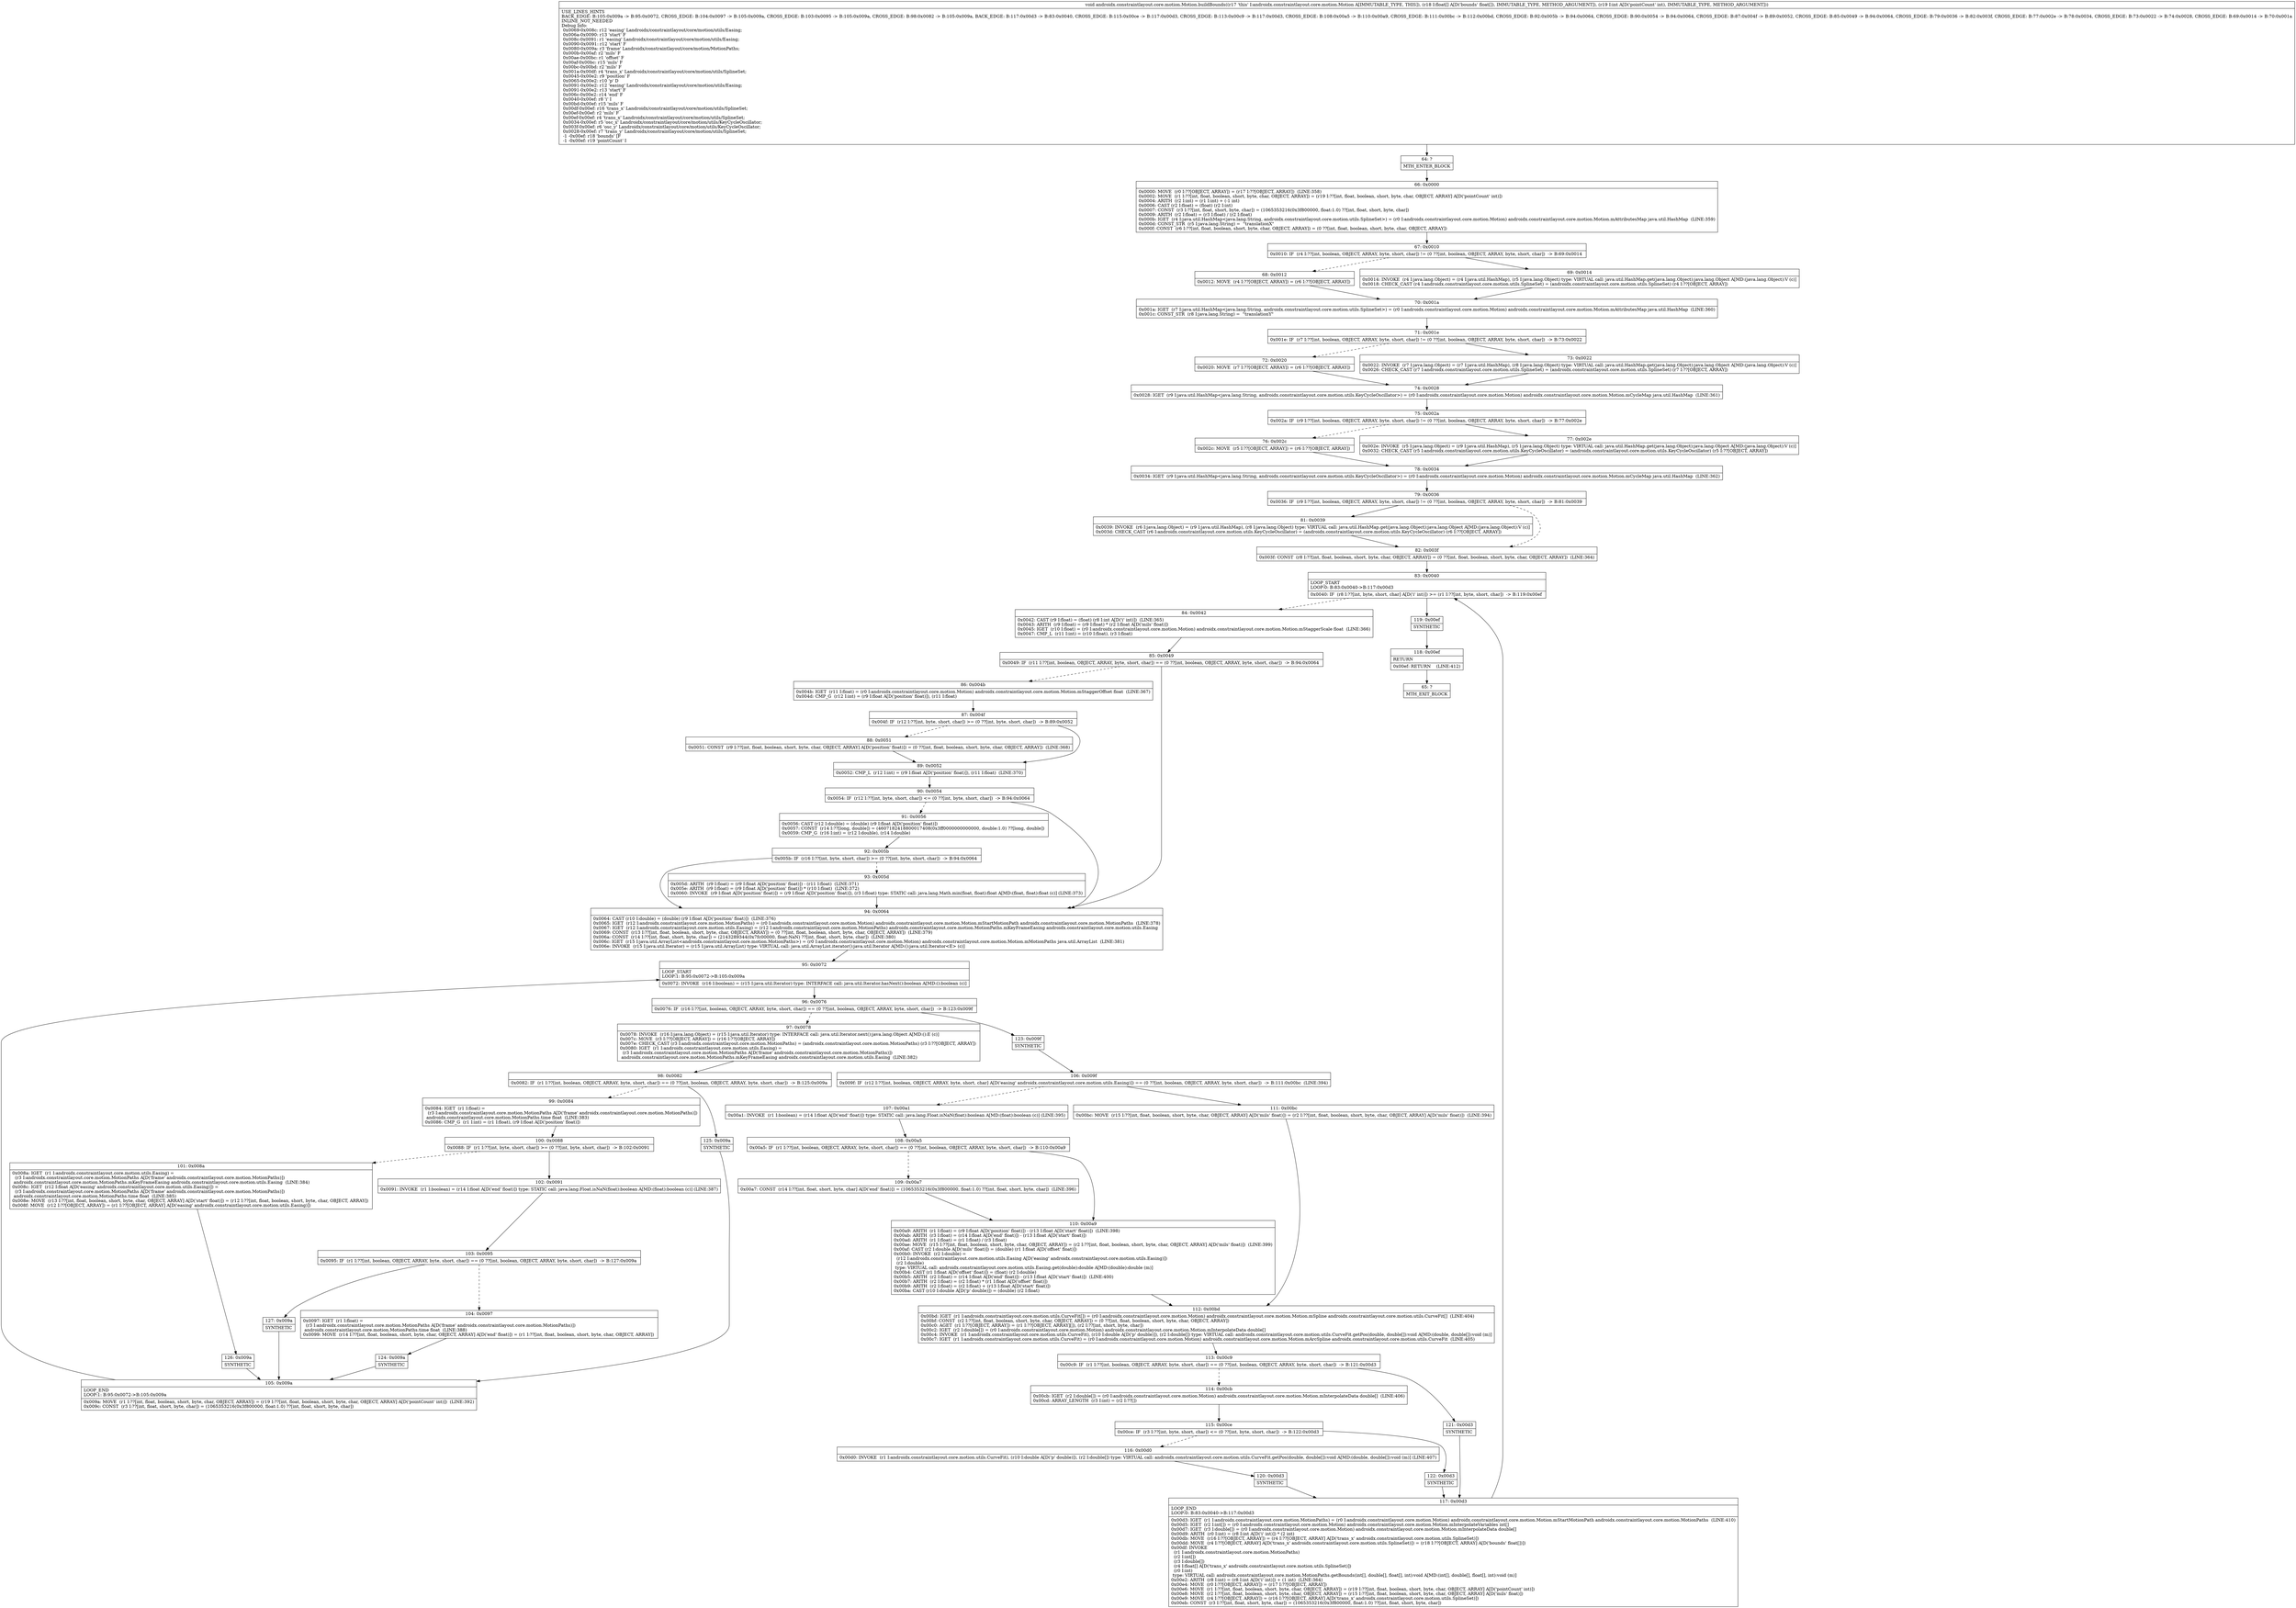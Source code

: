 digraph "CFG forandroidx.constraintlayout.core.motion.Motion.buildBounds([FI)V" {
Node_64 [shape=record,label="{64\:\ ?|MTH_ENTER_BLOCK\l}"];
Node_66 [shape=record,label="{66\:\ 0x0000|0x0000: MOVE  (r0 I:??[OBJECT, ARRAY]) = (r17 I:??[OBJECT, ARRAY])  (LINE:358)\l0x0002: MOVE  (r1 I:??[int, float, boolean, short, byte, char, OBJECT, ARRAY]) = (r19 I:??[int, float, boolean, short, byte, char, OBJECT, ARRAY] A[D('pointCount' int)]) \l0x0004: ARITH  (r2 I:int) = (r1 I:int) + (\-1 int) \l0x0006: CAST (r2 I:float) = (float) (r2 I:int) \l0x0007: CONST  (r3 I:??[int, float, short, byte, char]) = (1065353216(0x3f800000, float:1.0) ??[int, float, short, byte, char]) \l0x0009: ARITH  (r2 I:float) = (r3 I:float) \/ (r2 I:float) \l0x000b: IGET  (r4 I:java.util.HashMap\<java.lang.String, androidx.constraintlayout.core.motion.utils.SplineSet\>) = (r0 I:androidx.constraintlayout.core.motion.Motion) androidx.constraintlayout.core.motion.Motion.mAttributesMap java.util.HashMap  (LINE:359)\l0x000d: CONST_STR  (r5 I:java.lang.String) =  \"translationX\" \l0x000f: CONST  (r6 I:??[int, float, boolean, short, byte, char, OBJECT, ARRAY]) = (0 ??[int, float, boolean, short, byte, char, OBJECT, ARRAY]) \l}"];
Node_67 [shape=record,label="{67\:\ 0x0010|0x0010: IF  (r4 I:??[int, boolean, OBJECT, ARRAY, byte, short, char]) != (0 ??[int, boolean, OBJECT, ARRAY, byte, short, char])  \-\> B:69:0x0014 \l}"];
Node_68 [shape=record,label="{68\:\ 0x0012|0x0012: MOVE  (r4 I:??[OBJECT, ARRAY]) = (r6 I:??[OBJECT, ARRAY]) \l}"];
Node_70 [shape=record,label="{70\:\ 0x001a|0x001a: IGET  (r7 I:java.util.HashMap\<java.lang.String, androidx.constraintlayout.core.motion.utils.SplineSet\>) = (r0 I:androidx.constraintlayout.core.motion.Motion) androidx.constraintlayout.core.motion.Motion.mAttributesMap java.util.HashMap  (LINE:360)\l0x001c: CONST_STR  (r8 I:java.lang.String) =  \"translationY\" \l}"];
Node_71 [shape=record,label="{71\:\ 0x001e|0x001e: IF  (r7 I:??[int, boolean, OBJECT, ARRAY, byte, short, char]) != (0 ??[int, boolean, OBJECT, ARRAY, byte, short, char])  \-\> B:73:0x0022 \l}"];
Node_72 [shape=record,label="{72\:\ 0x0020|0x0020: MOVE  (r7 I:??[OBJECT, ARRAY]) = (r6 I:??[OBJECT, ARRAY]) \l}"];
Node_74 [shape=record,label="{74\:\ 0x0028|0x0028: IGET  (r9 I:java.util.HashMap\<java.lang.String, androidx.constraintlayout.core.motion.utils.KeyCycleOscillator\>) = (r0 I:androidx.constraintlayout.core.motion.Motion) androidx.constraintlayout.core.motion.Motion.mCycleMap java.util.HashMap  (LINE:361)\l}"];
Node_75 [shape=record,label="{75\:\ 0x002a|0x002a: IF  (r9 I:??[int, boolean, OBJECT, ARRAY, byte, short, char]) != (0 ??[int, boolean, OBJECT, ARRAY, byte, short, char])  \-\> B:77:0x002e \l}"];
Node_76 [shape=record,label="{76\:\ 0x002c|0x002c: MOVE  (r5 I:??[OBJECT, ARRAY]) = (r6 I:??[OBJECT, ARRAY]) \l}"];
Node_78 [shape=record,label="{78\:\ 0x0034|0x0034: IGET  (r9 I:java.util.HashMap\<java.lang.String, androidx.constraintlayout.core.motion.utils.KeyCycleOscillator\>) = (r0 I:androidx.constraintlayout.core.motion.Motion) androidx.constraintlayout.core.motion.Motion.mCycleMap java.util.HashMap  (LINE:362)\l}"];
Node_79 [shape=record,label="{79\:\ 0x0036|0x0036: IF  (r9 I:??[int, boolean, OBJECT, ARRAY, byte, short, char]) != (0 ??[int, boolean, OBJECT, ARRAY, byte, short, char])  \-\> B:81:0x0039 \l}"];
Node_81 [shape=record,label="{81\:\ 0x0039|0x0039: INVOKE  (r6 I:java.lang.Object) = (r9 I:java.util.HashMap), (r8 I:java.lang.Object) type: VIRTUAL call: java.util.HashMap.get(java.lang.Object):java.lang.Object A[MD:(java.lang.Object):V (c)]\l0x003d: CHECK_CAST (r6 I:androidx.constraintlayout.core.motion.utils.KeyCycleOscillator) = (androidx.constraintlayout.core.motion.utils.KeyCycleOscillator) (r6 I:??[OBJECT, ARRAY]) \l}"];
Node_82 [shape=record,label="{82\:\ 0x003f|0x003f: CONST  (r8 I:??[int, float, boolean, short, byte, char, OBJECT, ARRAY]) = (0 ??[int, float, boolean, short, byte, char, OBJECT, ARRAY])  (LINE:364)\l}"];
Node_83 [shape=record,label="{83\:\ 0x0040|LOOP_START\lLOOP:0: B:83:0x0040\-\>B:117:0x00d3\l|0x0040: IF  (r8 I:??[int, byte, short, char] A[D('i' int)]) \>= (r1 I:??[int, byte, short, char])  \-\> B:119:0x00ef \l}"];
Node_84 [shape=record,label="{84\:\ 0x0042|0x0042: CAST (r9 I:float) = (float) (r8 I:int A[D('i' int)])  (LINE:365)\l0x0043: ARITH  (r9 I:float) = (r9 I:float) * (r2 I:float A[D('mils' float)]) \l0x0045: IGET  (r10 I:float) = (r0 I:androidx.constraintlayout.core.motion.Motion) androidx.constraintlayout.core.motion.Motion.mStaggerScale float  (LINE:366)\l0x0047: CMP_L  (r11 I:int) = (r10 I:float), (r3 I:float) \l}"];
Node_85 [shape=record,label="{85\:\ 0x0049|0x0049: IF  (r11 I:??[int, boolean, OBJECT, ARRAY, byte, short, char]) == (0 ??[int, boolean, OBJECT, ARRAY, byte, short, char])  \-\> B:94:0x0064 \l}"];
Node_86 [shape=record,label="{86\:\ 0x004b|0x004b: IGET  (r11 I:float) = (r0 I:androidx.constraintlayout.core.motion.Motion) androidx.constraintlayout.core.motion.Motion.mStaggerOffset float  (LINE:367)\l0x004d: CMP_G  (r12 I:int) = (r9 I:float A[D('position' float)]), (r11 I:float) \l}"];
Node_87 [shape=record,label="{87\:\ 0x004f|0x004f: IF  (r12 I:??[int, byte, short, char]) \>= (0 ??[int, byte, short, char])  \-\> B:89:0x0052 \l}"];
Node_88 [shape=record,label="{88\:\ 0x0051|0x0051: CONST  (r9 I:??[int, float, boolean, short, byte, char, OBJECT, ARRAY] A[D('position' float)]) = (0 ??[int, float, boolean, short, byte, char, OBJECT, ARRAY])  (LINE:368)\l}"];
Node_89 [shape=record,label="{89\:\ 0x0052|0x0052: CMP_L  (r12 I:int) = (r9 I:float A[D('position' float)]), (r11 I:float)  (LINE:370)\l}"];
Node_90 [shape=record,label="{90\:\ 0x0054|0x0054: IF  (r12 I:??[int, byte, short, char]) \<= (0 ??[int, byte, short, char])  \-\> B:94:0x0064 \l}"];
Node_91 [shape=record,label="{91\:\ 0x0056|0x0056: CAST (r12 I:double) = (double) (r9 I:float A[D('position' float)]) \l0x0057: CONST  (r14 I:??[long, double]) = (4607182418800017408(0x3ff0000000000000, double:1.0) ??[long, double]) \l0x0059: CMP_G  (r16 I:int) = (r12 I:double), (r14 I:double) \l}"];
Node_92 [shape=record,label="{92\:\ 0x005b|0x005b: IF  (r16 I:??[int, byte, short, char]) \>= (0 ??[int, byte, short, char])  \-\> B:94:0x0064 \l}"];
Node_93 [shape=record,label="{93\:\ 0x005d|0x005d: ARITH  (r9 I:float) = (r9 I:float A[D('position' float)]) \- (r11 I:float)  (LINE:371)\l0x005e: ARITH  (r9 I:float) = (r9 I:float A[D('position' float)]) * (r10 I:float)  (LINE:372)\l0x0060: INVOKE  (r9 I:float A[D('position' float)]) = (r9 I:float A[D('position' float)]), (r3 I:float) type: STATIC call: java.lang.Math.min(float, float):float A[MD:(float, float):float (c)] (LINE:373)\l}"];
Node_94 [shape=record,label="{94\:\ 0x0064|0x0064: CAST (r10 I:double) = (double) (r9 I:float A[D('position' float)])  (LINE:376)\l0x0065: IGET  (r12 I:androidx.constraintlayout.core.motion.MotionPaths) = (r0 I:androidx.constraintlayout.core.motion.Motion) androidx.constraintlayout.core.motion.Motion.mStartMotionPath androidx.constraintlayout.core.motion.MotionPaths  (LINE:378)\l0x0067: IGET  (r12 I:androidx.constraintlayout.core.motion.utils.Easing) = (r12 I:androidx.constraintlayout.core.motion.MotionPaths) androidx.constraintlayout.core.motion.MotionPaths.mKeyFrameEasing androidx.constraintlayout.core.motion.utils.Easing \l0x0069: CONST  (r13 I:??[int, float, boolean, short, byte, char, OBJECT, ARRAY]) = (0 ??[int, float, boolean, short, byte, char, OBJECT, ARRAY])  (LINE:379)\l0x006a: CONST  (r14 I:??[int, float, short, byte, char]) = (2143289344(0x7fc00000, float:NaN) ??[int, float, short, byte, char])  (LINE:380)\l0x006c: IGET  (r15 I:java.util.ArrayList\<androidx.constraintlayout.core.motion.MotionPaths\>) = (r0 I:androidx.constraintlayout.core.motion.Motion) androidx.constraintlayout.core.motion.Motion.mMotionPaths java.util.ArrayList  (LINE:381)\l0x006e: INVOKE  (r15 I:java.util.Iterator) = (r15 I:java.util.ArrayList) type: VIRTUAL call: java.util.ArrayList.iterator():java.util.Iterator A[MD:():java.util.Iterator\<E\> (c)]\l}"];
Node_95 [shape=record,label="{95\:\ 0x0072|LOOP_START\lLOOP:1: B:95:0x0072\-\>B:105:0x009a\l|0x0072: INVOKE  (r16 I:boolean) = (r15 I:java.util.Iterator) type: INTERFACE call: java.util.Iterator.hasNext():boolean A[MD:():boolean (c)]\l}"];
Node_96 [shape=record,label="{96\:\ 0x0076|0x0076: IF  (r16 I:??[int, boolean, OBJECT, ARRAY, byte, short, char]) == (0 ??[int, boolean, OBJECT, ARRAY, byte, short, char])  \-\> B:123:0x009f \l}"];
Node_97 [shape=record,label="{97\:\ 0x0078|0x0078: INVOKE  (r16 I:java.lang.Object) = (r15 I:java.util.Iterator) type: INTERFACE call: java.util.Iterator.next():java.lang.Object A[MD:():E (c)]\l0x007c: MOVE  (r3 I:??[OBJECT, ARRAY]) = (r16 I:??[OBJECT, ARRAY]) \l0x007e: CHECK_CAST (r3 I:androidx.constraintlayout.core.motion.MotionPaths) = (androidx.constraintlayout.core.motion.MotionPaths) (r3 I:??[OBJECT, ARRAY]) \l0x0080: IGET  (r1 I:androidx.constraintlayout.core.motion.utils.Easing) = \l  (r3 I:androidx.constraintlayout.core.motion.MotionPaths A[D('frame' androidx.constraintlayout.core.motion.MotionPaths)])\l androidx.constraintlayout.core.motion.MotionPaths.mKeyFrameEasing androidx.constraintlayout.core.motion.utils.Easing  (LINE:382)\l}"];
Node_98 [shape=record,label="{98\:\ 0x0082|0x0082: IF  (r1 I:??[int, boolean, OBJECT, ARRAY, byte, short, char]) == (0 ??[int, boolean, OBJECT, ARRAY, byte, short, char])  \-\> B:125:0x009a \l}"];
Node_99 [shape=record,label="{99\:\ 0x0084|0x0084: IGET  (r1 I:float) = \l  (r3 I:androidx.constraintlayout.core.motion.MotionPaths A[D('frame' androidx.constraintlayout.core.motion.MotionPaths)])\l androidx.constraintlayout.core.motion.MotionPaths.time float  (LINE:383)\l0x0086: CMP_G  (r1 I:int) = (r1 I:float), (r9 I:float A[D('position' float)]) \l}"];
Node_100 [shape=record,label="{100\:\ 0x0088|0x0088: IF  (r1 I:??[int, byte, short, char]) \>= (0 ??[int, byte, short, char])  \-\> B:102:0x0091 \l}"];
Node_101 [shape=record,label="{101\:\ 0x008a|0x008a: IGET  (r1 I:androidx.constraintlayout.core.motion.utils.Easing) = \l  (r3 I:androidx.constraintlayout.core.motion.MotionPaths A[D('frame' androidx.constraintlayout.core.motion.MotionPaths)])\l androidx.constraintlayout.core.motion.MotionPaths.mKeyFrameEasing androidx.constraintlayout.core.motion.utils.Easing  (LINE:384)\l0x008c: IGET  (r12 I:float A[D('easing' androidx.constraintlayout.core.motion.utils.Easing)]) = \l  (r3 I:androidx.constraintlayout.core.motion.MotionPaths A[D('frame' androidx.constraintlayout.core.motion.MotionPaths)])\l androidx.constraintlayout.core.motion.MotionPaths.time float  (LINE:385)\l0x008e: MOVE  (r13 I:??[int, float, boolean, short, byte, char, OBJECT, ARRAY] A[D('start' float)]) = (r12 I:??[int, float, boolean, short, byte, char, OBJECT, ARRAY]) \l0x008f: MOVE  (r12 I:??[OBJECT, ARRAY]) = (r1 I:??[OBJECT, ARRAY] A[D('easing' androidx.constraintlayout.core.motion.utils.Easing)]) \l}"];
Node_126 [shape=record,label="{126\:\ 0x009a|SYNTHETIC\l}"];
Node_105 [shape=record,label="{105\:\ 0x009a|LOOP_END\lLOOP:1: B:95:0x0072\-\>B:105:0x009a\l|0x009a: MOVE  (r1 I:??[int, float, boolean, short, byte, char, OBJECT, ARRAY]) = (r19 I:??[int, float, boolean, short, byte, char, OBJECT, ARRAY] A[D('pointCount' int)])  (LINE:392)\l0x009c: CONST  (r3 I:??[int, float, short, byte, char]) = (1065353216(0x3f800000, float:1.0) ??[int, float, short, byte, char]) \l}"];
Node_102 [shape=record,label="{102\:\ 0x0091|0x0091: INVOKE  (r1 I:boolean) = (r14 I:float A[D('end' float)]) type: STATIC call: java.lang.Float.isNaN(float):boolean A[MD:(float):boolean (c)] (LINE:387)\l}"];
Node_103 [shape=record,label="{103\:\ 0x0095|0x0095: IF  (r1 I:??[int, boolean, OBJECT, ARRAY, byte, short, char]) == (0 ??[int, boolean, OBJECT, ARRAY, byte, short, char])  \-\> B:127:0x009a \l}"];
Node_104 [shape=record,label="{104\:\ 0x0097|0x0097: IGET  (r1 I:float) = \l  (r3 I:androidx.constraintlayout.core.motion.MotionPaths A[D('frame' androidx.constraintlayout.core.motion.MotionPaths)])\l androidx.constraintlayout.core.motion.MotionPaths.time float  (LINE:388)\l0x0099: MOVE  (r14 I:??[int, float, boolean, short, byte, char, OBJECT, ARRAY] A[D('end' float)]) = (r1 I:??[int, float, boolean, short, byte, char, OBJECT, ARRAY]) \l}"];
Node_124 [shape=record,label="{124\:\ 0x009a|SYNTHETIC\l}"];
Node_127 [shape=record,label="{127\:\ 0x009a|SYNTHETIC\l}"];
Node_125 [shape=record,label="{125\:\ 0x009a|SYNTHETIC\l}"];
Node_123 [shape=record,label="{123\:\ 0x009f|SYNTHETIC\l}"];
Node_106 [shape=record,label="{106\:\ 0x009f|0x009f: IF  (r12 I:??[int, boolean, OBJECT, ARRAY, byte, short, char] A[D('easing' androidx.constraintlayout.core.motion.utils.Easing)]) == (0 ??[int, boolean, OBJECT, ARRAY, byte, short, char])  \-\> B:111:0x00bc  (LINE:394)\l}"];
Node_107 [shape=record,label="{107\:\ 0x00a1|0x00a1: INVOKE  (r1 I:boolean) = (r14 I:float A[D('end' float)]) type: STATIC call: java.lang.Float.isNaN(float):boolean A[MD:(float):boolean (c)] (LINE:395)\l}"];
Node_108 [shape=record,label="{108\:\ 0x00a5|0x00a5: IF  (r1 I:??[int, boolean, OBJECT, ARRAY, byte, short, char]) == (0 ??[int, boolean, OBJECT, ARRAY, byte, short, char])  \-\> B:110:0x00a9 \l}"];
Node_109 [shape=record,label="{109\:\ 0x00a7|0x00a7: CONST  (r14 I:??[int, float, short, byte, char] A[D('end' float)]) = (1065353216(0x3f800000, float:1.0) ??[int, float, short, byte, char])  (LINE:396)\l}"];
Node_110 [shape=record,label="{110\:\ 0x00a9|0x00a9: ARITH  (r1 I:float) = (r9 I:float A[D('position' float)]) \- (r13 I:float A[D('start' float)])  (LINE:398)\l0x00ab: ARITH  (r3 I:float) = (r14 I:float A[D('end' float)]) \- (r13 I:float A[D('start' float)]) \l0x00ad: ARITH  (r1 I:float) = (r1 I:float) \/ (r3 I:float) \l0x00ae: MOVE  (r15 I:??[int, float, boolean, short, byte, char, OBJECT, ARRAY]) = (r2 I:??[int, float, boolean, short, byte, char, OBJECT, ARRAY] A[D('mils' float)])  (LINE:399)\l0x00af: CAST (r2 I:double A[D('mils' float)]) = (double) (r1 I:float A[D('offset' float)]) \l0x00b0: INVOKE  (r2 I:double) = \l  (r12 I:androidx.constraintlayout.core.motion.utils.Easing A[D('easing' androidx.constraintlayout.core.motion.utils.Easing)])\l  (r2 I:double)\l type: VIRTUAL call: androidx.constraintlayout.core.motion.utils.Easing.get(double):double A[MD:(double):double (m)]\l0x00b4: CAST (r1 I:float A[D('offset' float)]) = (float) (r2 I:double) \l0x00b5: ARITH  (r2 I:float) = (r14 I:float A[D('end' float)]) \- (r13 I:float A[D('start' float)])  (LINE:400)\l0x00b7: ARITH  (r2 I:float) = (r2 I:float) * (r1 I:float A[D('offset' float)]) \l0x00b9: ARITH  (r2 I:float) = (r2 I:float) + (r13 I:float A[D('start' float)]) \l0x00ba: CAST (r10 I:double A[D('p' double)]) = (double) (r2 I:float) \l}"];
Node_112 [shape=record,label="{112\:\ 0x00bd|0x00bd: IGET  (r1 I:androidx.constraintlayout.core.motion.utils.CurveFit[]) = (r0 I:androidx.constraintlayout.core.motion.Motion) androidx.constraintlayout.core.motion.Motion.mSpline androidx.constraintlayout.core.motion.utils.CurveFit[]  (LINE:404)\l0x00bf: CONST  (r2 I:??[int, float, boolean, short, byte, char, OBJECT, ARRAY]) = (0 ??[int, float, boolean, short, byte, char, OBJECT, ARRAY]) \l0x00c0: AGET  (r1 I:??[OBJECT, ARRAY]) = (r1 I:??[OBJECT, ARRAY][]), (r2 I:??[int, short, byte, char]) \l0x00c2: IGET  (r2 I:double[]) = (r0 I:androidx.constraintlayout.core.motion.Motion) androidx.constraintlayout.core.motion.Motion.mInterpolateData double[] \l0x00c4: INVOKE  (r1 I:androidx.constraintlayout.core.motion.utils.CurveFit), (r10 I:double A[D('p' double)]), (r2 I:double[]) type: VIRTUAL call: androidx.constraintlayout.core.motion.utils.CurveFit.getPos(double, double[]):void A[MD:(double, double[]):void (m)]\l0x00c7: IGET  (r1 I:androidx.constraintlayout.core.motion.utils.CurveFit) = (r0 I:androidx.constraintlayout.core.motion.Motion) androidx.constraintlayout.core.motion.Motion.mArcSpline androidx.constraintlayout.core.motion.utils.CurveFit  (LINE:405)\l}"];
Node_113 [shape=record,label="{113\:\ 0x00c9|0x00c9: IF  (r1 I:??[int, boolean, OBJECT, ARRAY, byte, short, char]) == (0 ??[int, boolean, OBJECT, ARRAY, byte, short, char])  \-\> B:121:0x00d3 \l}"];
Node_114 [shape=record,label="{114\:\ 0x00cb|0x00cb: IGET  (r2 I:double[]) = (r0 I:androidx.constraintlayout.core.motion.Motion) androidx.constraintlayout.core.motion.Motion.mInterpolateData double[]  (LINE:406)\l0x00cd: ARRAY_LENGTH  (r3 I:int) = (r2 I:??[]) \l}"];
Node_115 [shape=record,label="{115\:\ 0x00ce|0x00ce: IF  (r3 I:??[int, byte, short, char]) \<= (0 ??[int, byte, short, char])  \-\> B:122:0x00d3 \l}"];
Node_116 [shape=record,label="{116\:\ 0x00d0|0x00d0: INVOKE  (r1 I:androidx.constraintlayout.core.motion.utils.CurveFit), (r10 I:double A[D('p' double)]), (r2 I:double[]) type: VIRTUAL call: androidx.constraintlayout.core.motion.utils.CurveFit.getPos(double, double[]):void A[MD:(double, double[]):void (m)] (LINE:407)\l}"];
Node_120 [shape=record,label="{120\:\ 0x00d3|SYNTHETIC\l}"];
Node_117 [shape=record,label="{117\:\ 0x00d3|LOOP_END\lLOOP:0: B:83:0x0040\-\>B:117:0x00d3\l|0x00d3: IGET  (r1 I:androidx.constraintlayout.core.motion.MotionPaths) = (r0 I:androidx.constraintlayout.core.motion.Motion) androidx.constraintlayout.core.motion.Motion.mStartMotionPath androidx.constraintlayout.core.motion.MotionPaths  (LINE:410)\l0x00d5: IGET  (r2 I:int[]) = (r0 I:androidx.constraintlayout.core.motion.Motion) androidx.constraintlayout.core.motion.Motion.mInterpolateVariables int[] \l0x00d7: IGET  (r3 I:double[]) = (r0 I:androidx.constraintlayout.core.motion.Motion) androidx.constraintlayout.core.motion.Motion.mInterpolateData double[] \l0x00d9: ARITH  (r0 I:int) = (r8 I:int A[D('i' int)]) * (2 int) \l0x00db: MOVE  (r16 I:??[OBJECT, ARRAY]) = (r4 I:??[OBJECT, ARRAY] A[D('trans_x' androidx.constraintlayout.core.motion.utils.SplineSet)]) \l0x00dd: MOVE  (r4 I:??[OBJECT, ARRAY] A[D('trans_x' androidx.constraintlayout.core.motion.utils.SplineSet)]) = (r18 I:??[OBJECT, ARRAY] A[D('bounds' float[])]) \l0x00df: INVOKE  \l  (r1 I:androidx.constraintlayout.core.motion.MotionPaths)\l  (r2 I:int[])\l  (r3 I:double[])\l  (r4 I:float[] A[D('trans_x' androidx.constraintlayout.core.motion.utils.SplineSet)])\l  (r0 I:int)\l type: VIRTUAL call: androidx.constraintlayout.core.motion.MotionPaths.getBounds(int[], double[], float[], int):void A[MD:(int[], double[], float[], int):void (m)]\l0x00e2: ARITH  (r8 I:int) = (r8 I:int A[D('i' int)]) + (1 int)  (LINE:364)\l0x00e4: MOVE  (r0 I:??[OBJECT, ARRAY]) = (r17 I:??[OBJECT, ARRAY]) \l0x00e6: MOVE  (r1 I:??[int, float, boolean, short, byte, char, OBJECT, ARRAY]) = (r19 I:??[int, float, boolean, short, byte, char, OBJECT, ARRAY] A[D('pointCount' int)]) \l0x00e8: MOVE  (r2 I:??[int, float, boolean, short, byte, char, OBJECT, ARRAY]) = (r15 I:??[int, float, boolean, short, byte, char, OBJECT, ARRAY] A[D('mils' float)]) \l0x00e9: MOVE  (r4 I:??[OBJECT, ARRAY]) = (r16 I:??[OBJECT, ARRAY] A[D('trans_x' androidx.constraintlayout.core.motion.utils.SplineSet)]) \l0x00eb: CONST  (r3 I:??[int, float, short, byte, char]) = (1065353216(0x3f800000, float:1.0) ??[int, float, short, byte, char]) \l}"];
Node_122 [shape=record,label="{122\:\ 0x00d3|SYNTHETIC\l}"];
Node_121 [shape=record,label="{121\:\ 0x00d3|SYNTHETIC\l}"];
Node_111 [shape=record,label="{111\:\ 0x00bc|0x00bc: MOVE  (r15 I:??[int, float, boolean, short, byte, char, OBJECT, ARRAY] A[D('mils' float)]) = (r2 I:??[int, float, boolean, short, byte, char, OBJECT, ARRAY] A[D('mils' float)])  (LINE:394)\l}"];
Node_119 [shape=record,label="{119\:\ 0x00ef|SYNTHETIC\l}"];
Node_118 [shape=record,label="{118\:\ 0x00ef|RETURN\l|0x00ef: RETURN    (LINE:412)\l}"];
Node_65 [shape=record,label="{65\:\ ?|MTH_EXIT_BLOCK\l}"];
Node_77 [shape=record,label="{77\:\ 0x002e|0x002e: INVOKE  (r5 I:java.lang.Object) = (r9 I:java.util.HashMap), (r5 I:java.lang.Object) type: VIRTUAL call: java.util.HashMap.get(java.lang.Object):java.lang.Object A[MD:(java.lang.Object):V (c)]\l0x0032: CHECK_CAST (r5 I:androidx.constraintlayout.core.motion.utils.KeyCycleOscillator) = (androidx.constraintlayout.core.motion.utils.KeyCycleOscillator) (r5 I:??[OBJECT, ARRAY]) \l}"];
Node_73 [shape=record,label="{73\:\ 0x0022|0x0022: INVOKE  (r7 I:java.lang.Object) = (r7 I:java.util.HashMap), (r8 I:java.lang.Object) type: VIRTUAL call: java.util.HashMap.get(java.lang.Object):java.lang.Object A[MD:(java.lang.Object):V (c)]\l0x0026: CHECK_CAST (r7 I:androidx.constraintlayout.core.motion.utils.SplineSet) = (androidx.constraintlayout.core.motion.utils.SplineSet) (r7 I:??[OBJECT, ARRAY]) \l}"];
Node_69 [shape=record,label="{69\:\ 0x0014|0x0014: INVOKE  (r4 I:java.lang.Object) = (r4 I:java.util.HashMap), (r5 I:java.lang.Object) type: VIRTUAL call: java.util.HashMap.get(java.lang.Object):java.lang.Object A[MD:(java.lang.Object):V (c)]\l0x0018: CHECK_CAST (r4 I:androidx.constraintlayout.core.motion.utils.SplineSet) = (androidx.constraintlayout.core.motion.utils.SplineSet) (r4 I:??[OBJECT, ARRAY]) \l}"];
MethodNode[shape=record,label="{void androidx.constraintlayout.core.motion.Motion.buildBounds((r17 'this' I:androidx.constraintlayout.core.motion.Motion A[IMMUTABLE_TYPE, THIS]), (r18 I:float[] A[D('bounds' float[]), IMMUTABLE_TYPE, METHOD_ARGUMENT]), (r19 I:int A[D('pointCount' int), IMMUTABLE_TYPE, METHOD_ARGUMENT]))  | USE_LINES_HINTS\lBACK_EDGE: B:105:0x009a \-\> B:95:0x0072, CROSS_EDGE: B:104:0x0097 \-\> B:105:0x009a, CROSS_EDGE: B:103:0x0095 \-\> B:105:0x009a, CROSS_EDGE: B:98:0x0082 \-\> B:105:0x009a, BACK_EDGE: B:117:0x00d3 \-\> B:83:0x0040, CROSS_EDGE: B:115:0x00ce \-\> B:117:0x00d3, CROSS_EDGE: B:113:0x00c9 \-\> B:117:0x00d3, CROSS_EDGE: B:108:0x00a5 \-\> B:110:0x00a9, CROSS_EDGE: B:111:0x00bc \-\> B:112:0x00bd, CROSS_EDGE: B:92:0x005b \-\> B:94:0x0064, CROSS_EDGE: B:90:0x0054 \-\> B:94:0x0064, CROSS_EDGE: B:87:0x004f \-\> B:89:0x0052, CROSS_EDGE: B:85:0x0049 \-\> B:94:0x0064, CROSS_EDGE: B:79:0x0036 \-\> B:82:0x003f, CROSS_EDGE: B:77:0x002e \-\> B:78:0x0034, CROSS_EDGE: B:73:0x0022 \-\> B:74:0x0028, CROSS_EDGE: B:69:0x0014 \-\> B:70:0x001a\lINLINE_NOT_NEEDED\lDebug Info:\l  0x0069\-0x008c: r12 'easing' Landroidx\/constraintlayout\/core\/motion\/utils\/Easing;\l  0x006a\-0x0090: r13 'start' F\l  0x008c\-0x0091: r1 'easing' Landroidx\/constraintlayout\/core\/motion\/utils\/Easing;\l  0x0090\-0x0091: r12 'start' F\l  0x0080\-0x009a: r3 'frame' Landroidx\/constraintlayout\/core\/motion\/MotionPaths;\l  0x000b\-0x00af: r2 'mils' F\l  0x00ae\-0x00bc: r1 'offset' F\l  0x00af\-0x00bc: r15 'mils' F\l  0x00bc\-0x00bd: r2 'mils' F\l  0x001a\-0x00df: r4 'trans_x' Landroidx\/constraintlayout\/core\/motion\/utils\/SplineSet;\l  0x0045\-0x00e2: r9 'position' F\l  0x0065\-0x00e2: r10 'p' D\l  0x0091\-0x00e2: r12 'easing' Landroidx\/constraintlayout\/core\/motion\/utils\/Easing;\l  0x0091\-0x00e2: r13 'start' F\l  0x006c\-0x00e2: r14 'end' F\l  0x0040\-0x00ef: r8 'i' I\l  0x00bd\-0x00ef: r15 'mils' F\l  0x00df\-0x00ef: r16 'trans_x' Landroidx\/constraintlayout\/core\/motion\/utils\/SplineSet;\l  0x00ef\-0x00ef: r2 'mils' F\l  0x00ef\-0x00ef: r4 'trans_x' Landroidx\/constraintlayout\/core\/motion\/utils\/SplineSet;\l  0x0034\-0x00ef: r5 'osc_x' Landroidx\/constraintlayout\/core\/motion\/utils\/KeyCycleOscillator;\l  0x003f\-0x00ef: r6 'osc_y' Landroidx\/constraintlayout\/core\/motion\/utils\/KeyCycleOscillator;\l  0x0028\-0x00ef: r7 'trans_y' Landroidx\/constraintlayout\/core\/motion\/utils\/SplineSet;\l  \-1 \-0x00ef: r18 'bounds' [F\l  \-1 \-0x00ef: r19 'pointCount' I\l}"];
MethodNode -> Node_64;Node_64 -> Node_66;
Node_66 -> Node_67;
Node_67 -> Node_68[style=dashed];
Node_67 -> Node_69;
Node_68 -> Node_70;
Node_70 -> Node_71;
Node_71 -> Node_72[style=dashed];
Node_71 -> Node_73;
Node_72 -> Node_74;
Node_74 -> Node_75;
Node_75 -> Node_76[style=dashed];
Node_75 -> Node_77;
Node_76 -> Node_78;
Node_78 -> Node_79;
Node_79 -> Node_81;
Node_79 -> Node_82[style=dashed];
Node_81 -> Node_82;
Node_82 -> Node_83;
Node_83 -> Node_84[style=dashed];
Node_83 -> Node_119;
Node_84 -> Node_85;
Node_85 -> Node_86[style=dashed];
Node_85 -> Node_94;
Node_86 -> Node_87;
Node_87 -> Node_88[style=dashed];
Node_87 -> Node_89;
Node_88 -> Node_89;
Node_89 -> Node_90;
Node_90 -> Node_91[style=dashed];
Node_90 -> Node_94;
Node_91 -> Node_92;
Node_92 -> Node_93[style=dashed];
Node_92 -> Node_94;
Node_93 -> Node_94;
Node_94 -> Node_95;
Node_95 -> Node_96;
Node_96 -> Node_97[style=dashed];
Node_96 -> Node_123;
Node_97 -> Node_98;
Node_98 -> Node_99[style=dashed];
Node_98 -> Node_125;
Node_99 -> Node_100;
Node_100 -> Node_101[style=dashed];
Node_100 -> Node_102;
Node_101 -> Node_126;
Node_126 -> Node_105;
Node_105 -> Node_95;
Node_102 -> Node_103;
Node_103 -> Node_104[style=dashed];
Node_103 -> Node_127;
Node_104 -> Node_124;
Node_124 -> Node_105;
Node_127 -> Node_105;
Node_125 -> Node_105;
Node_123 -> Node_106;
Node_106 -> Node_107[style=dashed];
Node_106 -> Node_111;
Node_107 -> Node_108;
Node_108 -> Node_109[style=dashed];
Node_108 -> Node_110;
Node_109 -> Node_110;
Node_110 -> Node_112;
Node_112 -> Node_113;
Node_113 -> Node_114[style=dashed];
Node_113 -> Node_121;
Node_114 -> Node_115;
Node_115 -> Node_116[style=dashed];
Node_115 -> Node_122;
Node_116 -> Node_120;
Node_120 -> Node_117;
Node_117 -> Node_83;
Node_122 -> Node_117;
Node_121 -> Node_117;
Node_111 -> Node_112;
Node_119 -> Node_118;
Node_118 -> Node_65;
Node_77 -> Node_78;
Node_73 -> Node_74;
Node_69 -> Node_70;
}

